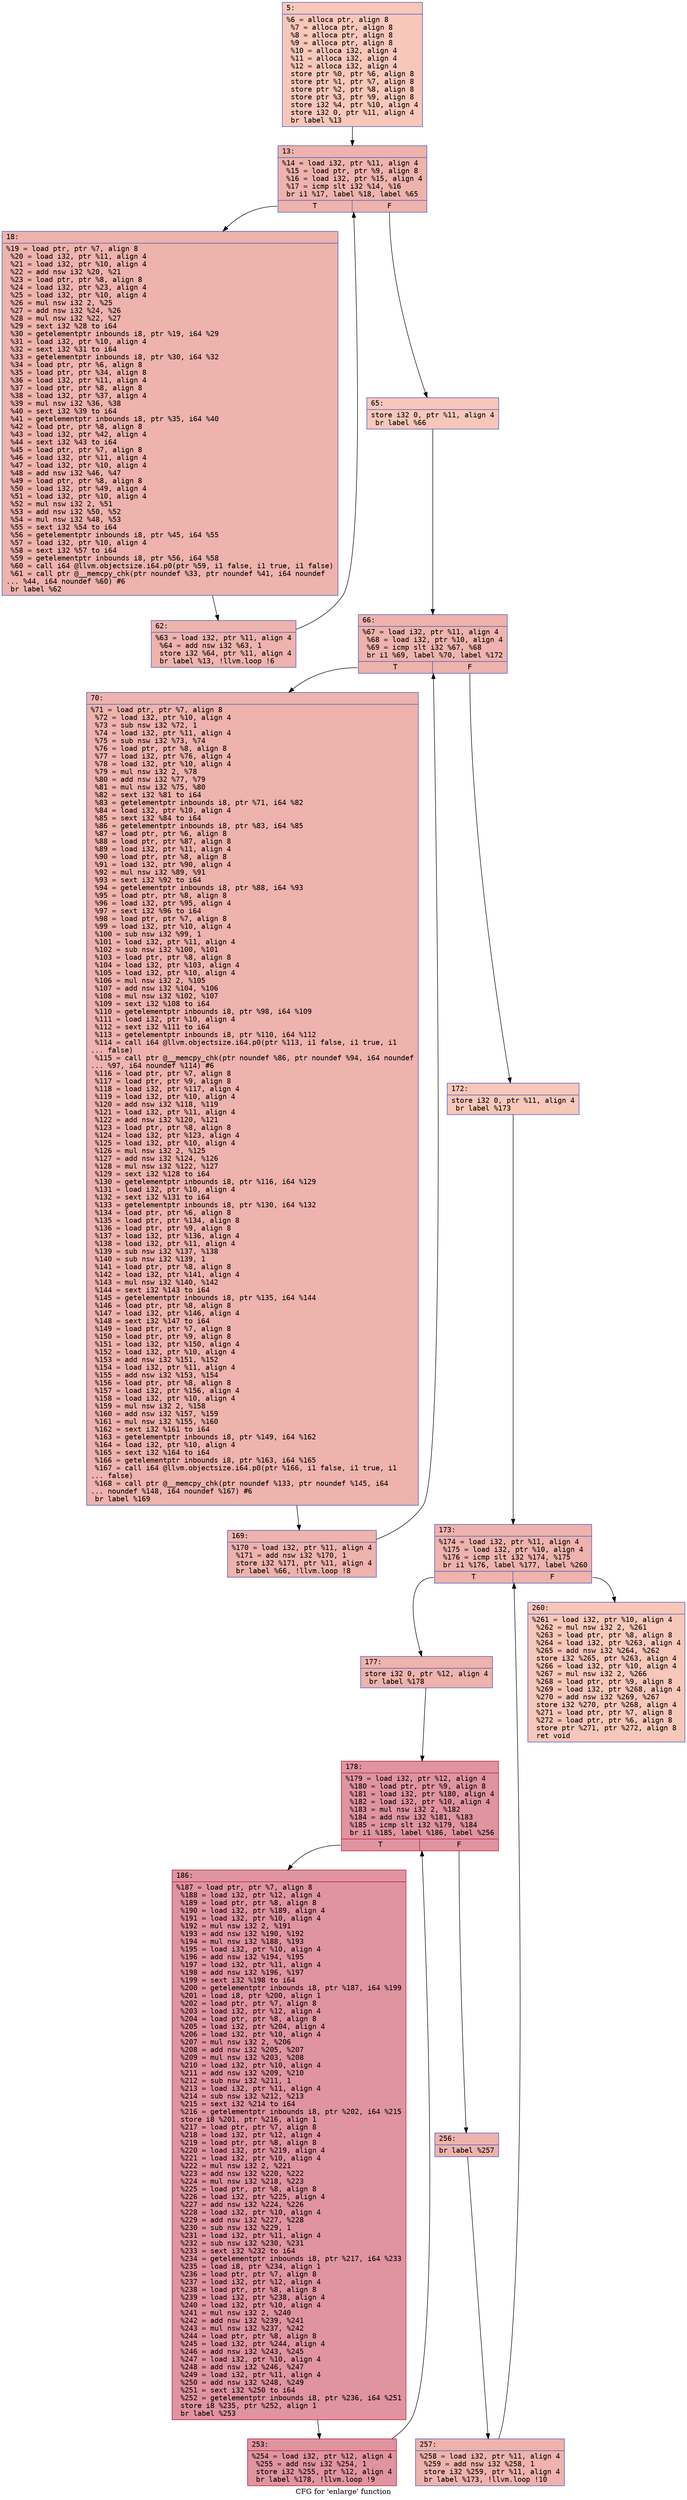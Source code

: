 digraph "CFG for 'enlarge' function" {
	label="CFG for 'enlarge' function";

	Node0x600002bc4000 [shape=record,color="#3d50c3ff", style=filled, fillcolor="#ec7f6370" fontname="Courier",label="{5:\l|  %6 = alloca ptr, align 8\l  %7 = alloca ptr, align 8\l  %8 = alloca ptr, align 8\l  %9 = alloca ptr, align 8\l  %10 = alloca i32, align 4\l  %11 = alloca i32, align 4\l  %12 = alloca i32, align 4\l  store ptr %0, ptr %6, align 8\l  store ptr %1, ptr %7, align 8\l  store ptr %2, ptr %8, align 8\l  store ptr %3, ptr %9, align 8\l  store i32 %4, ptr %10, align 4\l  store i32 0, ptr %11, align 4\l  br label %13\l}"];
	Node0x600002bc4000 -> Node0x600002bc4050[tooltip="5 -> 13\nProbability 100.00%" ];
	Node0x600002bc4050 [shape=record,color="#3d50c3ff", style=filled, fillcolor="#d6524470" fontname="Courier",label="{13:\l|  %14 = load i32, ptr %11, align 4\l  %15 = load ptr, ptr %9, align 8\l  %16 = load i32, ptr %15, align 4\l  %17 = icmp slt i32 %14, %16\l  br i1 %17, label %18, label %65\l|{<s0>T|<s1>F}}"];
	Node0x600002bc4050:s0 -> Node0x600002bc40a0[tooltip="13 -> 18\nProbability 96.88%" ];
	Node0x600002bc4050:s1 -> Node0x600002bc4140[tooltip="13 -> 65\nProbability 3.12%" ];
	Node0x600002bc40a0 [shape=record,color="#3d50c3ff", style=filled, fillcolor="#d6524470" fontname="Courier",label="{18:\l|  %19 = load ptr, ptr %7, align 8\l  %20 = load i32, ptr %11, align 4\l  %21 = load i32, ptr %10, align 4\l  %22 = add nsw i32 %20, %21\l  %23 = load ptr, ptr %8, align 8\l  %24 = load i32, ptr %23, align 4\l  %25 = load i32, ptr %10, align 4\l  %26 = mul nsw i32 2, %25\l  %27 = add nsw i32 %24, %26\l  %28 = mul nsw i32 %22, %27\l  %29 = sext i32 %28 to i64\l  %30 = getelementptr inbounds i8, ptr %19, i64 %29\l  %31 = load i32, ptr %10, align 4\l  %32 = sext i32 %31 to i64\l  %33 = getelementptr inbounds i8, ptr %30, i64 %32\l  %34 = load ptr, ptr %6, align 8\l  %35 = load ptr, ptr %34, align 8\l  %36 = load i32, ptr %11, align 4\l  %37 = load ptr, ptr %8, align 8\l  %38 = load i32, ptr %37, align 4\l  %39 = mul nsw i32 %36, %38\l  %40 = sext i32 %39 to i64\l  %41 = getelementptr inbounds i8, ptr %35, i64 %40\l  %42 = load ptr, ptr %8, align 8\l  %43 = load i32, ptr %42, align 4\l  %44 = sext i32 %43 to i64\l  %45 = load ptr, ptr %7, align 8\l  %46 = load i32, ptr %11, align 4\l  %47 = load i32, ptr %10, align 4\l  %48 = add nsw i32 %46, %47\l  %49 = load ptr, ptr %8, align 8\l  %50 = load i32, ptr %49, align 4\l  %51 = load i32, ptr %10, align 4\l  %52 = mul nsw i32 2, %51\l  %53 = add nsw i32 %50, %52\l  %54 = mul nsw i32 %48, %53\l  %55 = sext i32 %54 to i64\l  %56 = getelementptr inbounds i8, ptr %45, i64 %55\l  %57 = load i32, ptr %10, align 4\l  %58 = sext i32 %57 to i64\l  %59 = getelementptr inbounds i8, ptr %56, i64 %58\l  %60 = call i64 @llvm.objectsize.i64.p0(ptr %59, i1 false, i1 true, i1 false)\l  %61 = call ptr @__memcpy_chk(ptr noundef %33, ptr noundef %41, i64 noundef\l... %44, i64 noundef %60) #6\l  br label %62\l}"];
	Node0x600002bc40a0 -> Node0x600002bc40f0[tooltip="18 -> 62\nProbability 100.00%" ];
	Node0x600002bc40f0 [shape=record,color="#3d50c3ff", style=filled, fillcolor="#d6524470" fontname="Courier",label="{62:\l|  %63 = load i32, ptr %11, align 4\l  %64 = add nsw i32 %63, 1\l  store i32 %64, ptr %11, align 4\l  br label %13, !llvm.loop !6\l}"];
	Node0x600002bc40f0 -> Node0x600002bc4050[tooltip="62 -> 13\nProbability 100.00%" ];
	Node0x600002bc4140 [shape=record,color="#3d50c3ff", style=filled, fillcolor="#ec7f6370" fontname="Courier",label="{65:\l|  store i32 0, ptr %11, align 4\l  br label %66\l}"];
	Node0x600002bc4140 -> Node0x600002bc4190[tooltip="65 -> 66\nProbability 100.00%" ];
	Node0x600002bc4190 [shape=record,color="#3d50c3ff", style=filled, fillcolor="#d6524470" fontname="Courier",label="{66:\l|  %67 = load i32, ptr %11, align 4\l  %68 = load i32, ptr %10, align 4\l  %69 = icmp slt i32 %67, %68\l  br i1 %69, label %70, label %172\l|{<s0>T|<s1>F}}"];
	Node0x600002bc4190:s0 -> Node0x600002bc41e0[tooltip="66 -> 70\nProbability 96.88%" ];
	Node0x600002bc4190:s1 -> Node0x600002bc4280[tooltip="66 -> 172\nProbability 3.12%" ];
	Node0x600002bc41e0 [shape=record,color="#3d50c3ff", style=filled, fillcolor="#d6524470" fontname="Courier",label="{70:\l|  %71 = load ptr, ptr %7, align 8\l  %72 = load i32, ptr %10, align 4\l  %73 = sub nsw i32 %72, 1\l  %74 = load i32, ptr %11, align 4\l  %75 = sub nsw i32 %73, %74\l  %76 = load ptr, ptr %8, align 8\l  %77 = load i32, ptr %76, align 4\l  %78 = load i32, ptr %10, align 4\l  %79 = mul nsw i32 2, %78\l  %80 = add nsw i32 %77, %79\l  %81 = mul nsw i32 %75, %80\l  %82 = sext i32 %81 to i64\l  %83 = getelementptr inbounds i8, ptr %71, i64 %82\l  %84 = load i32, ptr %10, align 4\l  %85 = sext i32 %84 to i64\l  %86 = getelementptr inbounds i8, ptr %83, i64 %85\l  %87 = load ptr, ptr %6, align 8\l  %88 = load ptr, ptr %87, align 8\l  %89 = load i32, ptr %11, align 4\l  %90 = load ptr, ptr %8, align 8\l  %91 = load i32, ptr %90, align 4\l  %92 = mul nsw i32 %89, %91\l  %93 = sext i32 %92 to i64\l  %94 = getelementptr inbounds i8, ptr %88, i64 %93\l  %95 = load ptr, ptr %8, align 8\l  %96 = load i32, ptr %95, align 4\l  %97 = sext i32 %96 to i64\l  %98 = load ptr, ptr %7, align 8\l  %99 = load i32, ptr %10, align 4\l  %100 = sub nsw i32 %99, 1\l  %101 = load i32, ptr %11, align 4\l  %102 = sub nsw i32 %100, %101\l  %103 = load ptr, ptr %8, align 8\l  %104 = load i32, ptr %103, align 4\l  %105 = load i32, ptr %10, align 4\l  %106 = mul nsw i32 2, %105\l  %107 = add nsw i32 %104, %106\l  %108 = mul nsw i32 %102, %107\l  %109 = sext i32 %108 to i64\l  %110 = getelementptr inbounds i8, ptr %98, i64 %109\l  %111 = load i32, ptr %10, align 4\l  %112 = sext i32 %111 to i64\l  %113 = getelementptr inbounds i8, ptr %110, i64 %112\l  %114 = call i64 @llvm.objectsize.i64.p0(ptr %113, i1 false, i1 true, i1\l... false)\l  %115 = call ptr @__memcpy_chk(ptr noundef %86, ptr noundef %94, i64 noundef\l... %97, i64 noundef %114) #6\l  %116 = load ptr, ptr %7, align 8\l  %117 = load ptr, ptr %9, align 8\l  %118 = load i32, ptr %117, align 4\l  %119 = load i32, ptr %10, align 4\l  %120 = add nsw i32 %118, %119\l  %121 = load i32, ptr %11, align 4\l  %122 = add nsw i32 %120, %121\l  %123 = load ptr, ptr %8, align 8\l  %124 = load i32, ptr %123, align 4\l  %125 = load i32, ptr %10, align 4\l  %126 = mul nsw i32 2, %125\l  %127 = add nsw i32 %124, %126\l  %128 = mul nsw i32 %122, %127\l  %129 = sext i32 %128 to i64\l  %130 = getelementptr inbounds i8, ptr %116, i64 %129\l  %131 = load i32, ptr %10, align 4\l  %132 = sext i32 %131 to i64\l  %133 = getelementptr inbounds i8, ptr %130, i64 %132\l  %134 = load ptr, ptr %6, align 8\l  %135 = load ptr, ptr %134, align 8\l  %136 = load ptr, ptr %9, align 8\l  %137 = load i32, ptr %136, align 4\l  %138 = load i32, ptr %11, align 4\l  %139 = sub nsw i32 %137, %138\l  %140 = sub nsw i32 %139, 1\l  %141 = load ptr, ptr %8, align 8\l  %142 = load i32, ptr %141, align 4\l  %143 = mul nsw i32 %140, %142\l  %144 = sext i32 %143 to i64\l  %145 = getelementptr inbounds i8, ptr %135, i64 %144\l  %146 = load ptr, ptr %8, align 8\l  %147 = load i32, ptr %146, align 4\l  %148 = sext i32 %147 to i64\l  %149 = load ptr, ptr %7, align 8\l  %150 = load ptr, ptr %9, align 8\l  %151 = load i32, ptr %150, align 4\l  %152 = load i32, ptr %10, align 4\l  %153 = add nsw i32 %151, %152\l  %154 = load i32, ptr %11, align 4\l  %155 = add nsw i32 %153, %154\l  %156 = load ptr, ptr %8, align 8\l  %157 = load i32, ptr %156, align 4\l  %158 = load i32, ptr %10, align 4\l  %159 = mul nsw i32 2, %158\l  %160 = add nsw i32 %157, %159\l  %161 = mul nsw i32 %155, %160\l  %162 = sext i32 %161 to i64\l  %163 = getelementptr inbounds i8, ptr %149, i64 %162\l  %164 = load i32, ptr %10, align 4\l  %165 = sext i32 %164 to i64\l  %166 = getelementptr inbounds i8, ptr %163, i64 %165\l  %167 = call i64 @llvm.objectsize.i64.p0(ptr %166, i1 false, i1 true, i1\l... false)\l  %168 = call ptr @__memcpy_chk(ptr noundef %133, ptr noundef %145, i64\l... noundef %148, i64 noundef %167) #6\l  br label %169\l}"];
	Node0x600002bc41e0 -> Node0x600002bc4230[tooltip="70 -> 169\nProbability 100.00%" ];
	Node0x600002bc4230 [shape=record,color="#3d50c3ff", style=filled, fillcolor="#d6524470" fontname="Courier",label="{169:\l|  %170 = load i32, ptr %11, align 4\l  %171 = add nsw i32 %170, 1\l  store i32 %171, ptr %11, align 4\l  br label %66, !llvm.loop !8\l}"];
	Node0x600002bc4230 -> Node0x600002bc4190[tooltip="169 -> 66\nProbability 100.00%" ];
	Node0x600002bc4280 [shape=record,color="#3d50c3ff", style=filled, fillcolor="#ec7f6370" fontname="Courier",label="{172:\l|  store i32 0, ptr %11, align 4\l  br label %173\l}"];
	Node0x600002bc4280 -> Node0x600002bc42d0[tooltip="172 -> 173\nProbability 100.00%" ];
	Node0x600002bc42d0 [shape=record,color="#3d50c3ff", style=filled, fillcolor="#d6524470" fontname="Courier",label="{173:\l|  %174 = load i32, ptr %11, align 4\l  %175 = load i32, ptr %10, align 4\l  %176 = icmp slt i32 %174, %175\l  br i1 %176, label %177, label %260\l|{<s0>T|<s1>F}}"];
	Node0x600002bc42d0:s0 -> Node0x600002bc4320[tooltip="173 -> 177\nProbability 96.88%" ];
	Node0x600002bc42d0:s1 -> Node0x600002bc4500[tooltip="173 -> 260\nProbability 3.12%" ];
	Node0x600002bc4320 [shape=record,color="#3d50c3ff", style=filled, fillcolor="#d6524470" fontname="Courier",label="{177:\l|  store i32 0, ptr %12, align 4\l  br label %178\l}"];
	Node0x600002bc4320 -> Node0x600002bc4370[tooltip="177 -> 178\nProbability 100.00%" ];
	Node0x600002bc4370 [shape=record,color="#b70d28ff", style=filled, fillcolor="#b70d2870" fontname="Courier",label="{178:\l|  %179 = load i32, ptr %12, align 4\l  %180 = load ptr, ptr %9, align 8\l  %181 = load i32, ptr %180, align 4\l  %182 = load i32, ptr %10, align 4\l  %183 = mul nsw i32 2, %182\l  %184 = add nsw i32 %181, %183\l  %185 = icmp slt i32 %179, %184\l  br i1 %185, label %186, label %256\l|{<s0>T|<s1>F}}"];
	Node0x600002bc4370:s0 -> Node0x600002bc43c0[tooltip="178 -> 186\nProbability 96.88%" ];
	Node0x600002bc4370:s1 -> Node0x600002bc4460[tooltip="178 -> 256\nProbability 3.12%" ];
	Node0x600002bc43c0 [shape=record,color="#b70d28ff", style=filled, fillcolor="#b70d2870" fontname="Courier",label="{186:\l|  %187 = load ptr, ptr %7, align 8\l  %188 = load i32, ptr %12, align 4\l  %189 = load ptr, ptr %8, align 8\l  %190 = load i32, ptr %189, align 4\l  %191 = load i32, ptr %10, align 4\l  %192 = mul nsw i32 2, %191\l  %193 = add nsw i32 %190, %192\l  %194 = mul nsw i32 %188, %193\l  %195 = load i32, ptr %10, align 4\l  %196 = add nsw i32 %194, %195\l  %197 = load i32, ptr %11, align 4\l  %198 = add nsw i32 %196, %197\l  %199 = sext i32 %198 to i64\l  %200 = getelementptr inbounds i8, ptr %187, i64 %199\l  %201 = load i8, ptr %200, align 1\l  %202 = load ptr, ptr %7, align 8\l  %203 = load i32, ptr %12, align 4\l  %204 = load ptr, ptr %8, align 8\l  %205 = load i32, ptr %204, align 4\l  %206 = load i32, ptr %10, align 4\l  %207 = mul nsw i32 2, %206\l  %208 = add nsw i32 %205, %207\l  %209 = mul nsw i32 %203, %208\l  %210 = load i32, ptr %10, align 4\l  %211 = add nsw i32 %209, %210\l  %212 = sub nsw i32 %211, 1\l  %213 = load i32, ptr %11, align 4\l  %214 = sub nsw i32 %212, %213\l  %215 = sext i32 %214 to i64\l  %216 = getelementptr inbounds i8, ptr %202, i64 %215\l  store i8 %201, ptr %216, align 1\l  %217 = load ptr, ptr %7, align 8\l  %218 = load i32, ptr %12, align 4\l  %219 = load ptr, ptr %8, align 8\l  %220 = load i32, ptr %219, align 4\l  %221 = load i32, ptr %10, align 4\l  %222 = mul nsw i32 2, %221\l  %223 = add nsw i32 %220, %222\l  %224 = mul nsw i32 %218, %223\l  %225 = load ptr, ptr %8, align 8\l  %226 = load i32, ptr %225, align 4\l  %227 = add nsw i32 %224, %226\l  %228 = load i32, ptr %10, align 4\l  %229 = add nsw i32 %227, %228\l  %230 = sub nsw i32 %229, 1\l  %231 = load i32, ptr %11, align 4\l  %232 = sub nsw i32 %230, %231\l  %233 = sext i32 %232 to i64\l  %234 = getelementptr inbounds i8, ptr %217, i64 %233\l  %235 = load i8, ptr %234, align 1\l  %236 = load ptr, ptr %7, align 8\l  %237 = load i32, ptr %12, align 4\l  %238 = load ptr, ptr %8, align 8\l  %239 = load i32, ptr %238, align 4\l  %240 = load i32, ptr %10, align 4\l  %241 = mul nsw i32 2, %240\l  %242 = add nsw i32 %239, %241\l  %243 = mul nsw i32 %237, %242\l  %244 = load ptr, ptr %8, align 8\l  %245 = load i32, ptr %244, align 4\l  %246 = add nsw i32 %243, %245\l  %247 = load i32, ptr %10, align 4\l  %248 = add nsw i32 %246, %247\l  %249 = load i32, ptr %11, align 4\l  %250 = add nsw i32 %248, %249\l  %251 = sext i32 %250 to i64\l  %252 = getelementptr inbounds i8, ptr %236, i64 %251\l  store i8 %235, ptr %252, align 1\l  br label %253\l}"];
	Node0x600002bc43c0 -> Node0x600002bc4410[tooltip="186 -> 253\nProbability 100.00%" ];
	Node0x600002bc4410 [shape=record,color="#b70d28ff", style=filled, fillcolor="#b70d2870" fontname="Courier",label="{253:\l|  %254 = load i32, ptr %12, align 4\l  %255 = add nsw i32 %254, 1\l  store i32 %255, ptr %12, align 4\l  br label %178, !llvm.loop !9\l}"];
	Node0x600002bc4410 -> Node0x600002bc4370[tooltip="253 -> 178\nProbability 100.00%" ];
	Node0x600002bc4460 [shape=record,color="#3d50c3ff", style=filled, fillcolor="#d6524470" fontname="Courier",label="{256:\l|  br label %257\l}"];
	Node0x600002bc4460 -> Node0x600002bc44b0[tooltip="256 -> 257\nProbability 100.00%" ];
	Node0x600002bc44b0 [shape=record,color="#3d50c3ff", style=filled, fillcolor="#d6524470" fontname="Courier",label="{257:\l|  %258 = load i32, ptr %11, align 4\l  %259 = add nsw i32 %258, 1\l  store i32 %259, ptr %11, align 4\l  br label %173, !llvm.loop !10\l}"];
	Node0x600002bc44b0 -> Node0x600002bc42d0[tooltip="257 -> 173\nProbability 100.00%" ];
	Node0x600002bc4500 [shape=record,color="#3d50c3ff", style=filled, fillcolor="#ec7f6370" fontname="Courier",label="{260:\l|  %261 = load i32, ptr %10, align 4\l  %262 = mul nsw i32 2, %261\l  %263 = load ptr, ptr %8, align 8\l  %264 = load i32, ptr %263, align 4\l  %265 = add nsw i32 %264, %262\l  store i32 %265, ptr %263, align 4\l  %266 = load i32, ptr %10, align 4\l  %267 = mul nsw i32 2, %266\l  %268 = load ptr, ptr %9, align 8\l  %269 = load i32, ptr %268, align 4\l  %270 = add nsw i32 %269, %267\l  store i32 %270, ptr %268, align 4\l  %271 = load ptr, ptr %7, align 8\l  %272 = load ptr, ptr %6, align 8\l  store ptr %271, ptr %272, align 8\l  ret void\l}"];
}
